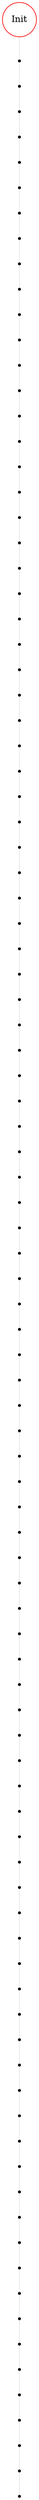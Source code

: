 graph system {
			node [shape = point];
			edge [penwidth = 0.1];
			ratio = auto;
			1 [shape = circle, color = red, label = "Init", size = 0.1];
			1 -- 2
			2 -- 3
			3 -- 4
			4 -- 5
			5 -- 6
			6 -- 7
			7 -- 8
			8 -- 9
			9 -- 10
			10 -- 11
			11 -- 12
			12 -- 13
			13 -- 14
			14 -- 15
			15 -- 16
			16 -- 17
			17 -- 18
			18 -- 19
			19 -- 20
			20 -- 21
			21 -- 22
			22 -- 23
			23 -- 24
			24 -- 25
			25 -- 26
			26 -- 27
			27 -- 28
			28 -- 29
			29 -- 30
			30 -- 31
			31 -- 32
			32 -- 33
			33 -- 34
			34 -- 35
			35 -- 36
			36 -- 37
			37 -- 38
			38 -- 39
			39 -- 40
			40 -- 41
			41 -- 42
			42 -- 43
			43 -- 44
			44 -- 45
			45 -- 46
			46 -- 47
			47 -- 48
			48 -- 49
			49 -- 50
			50 -- 51
			51 -- 52
			52 -- 53
			53 -- 54
			54 -- 55
			55 -- 56
			56 -- 57
			57 -- 58
			58 -- 59
			59 -- 60
			60 -- 61
			61 -- 62
			62 -- 63
			63 -- 64
			64 -- 65
			65 -- 66
			66 -- 67
			67 -- 68
			68 -- 69
			69 -- 70
			70 -- 71
			71 -- 72
			72 -- 73
			73 -- 74
			74 -- 75
			75 -- 76
			76 -- 77
			77 -- 78
			78 -- 79
			79 -- 80
			80 -- 81
			81 -- 82
			82 -- 83
			83 -- 84
			84 -- 85
			85 -- 86
			86 -- 87
			87 -- 88
			88 -- 89
			89 -- 90
			90 -- 91
			91 -- 92
			92 -- 93
			93 -- 94
			94 -- 95
			95 -- 96
			96 -- 97
			97 -- 98
}
